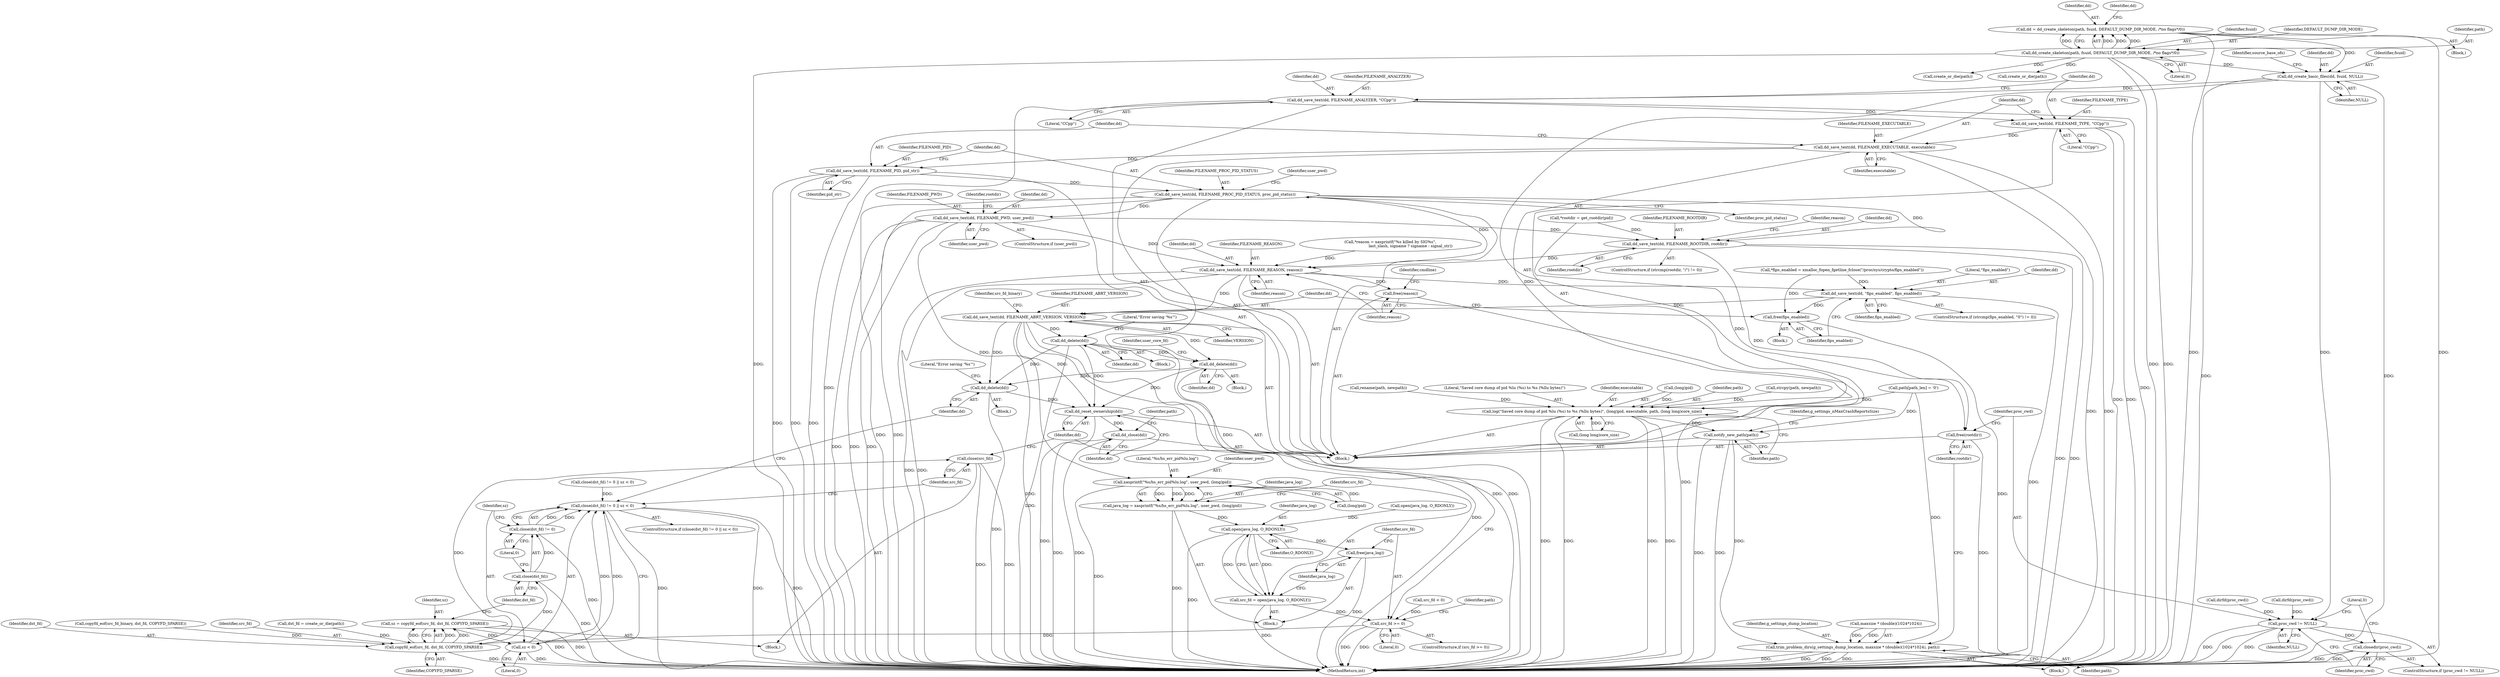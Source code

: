 digraph "0_abrt_8939398b82006ba1fec4ed491339fc075f43fc7c_1@API" {
"1000641" [label="(Call,dd = dd_create_skeleton(path, fsuid, DEFAULT_DUMP_DIR_MODE, /*no flags*/0))"];
"1000643" [label="(Call,dd_create_skeleton(path, fsuid, DEFAULT_DUMP_DIR_MODE, /*no flags*/0))"];
"1000656" [label="(Call,dd_create_basic_files(dd, fsuid, NULL))"];
"1000783" [label="(Call,dd_save_text(dd, FILENAME_ANALYZER, \"CCpp\"))"];
"1000787" [label="(Call,dd_save_text(dd, FILENAME_TYPE, \"CCpp\"))"];
"1000791" [label="(Call,dd_save_text(dd, FILENAME_EXECUTABLE, executable))"];
"1000795" [label="(Call,dd_save_text(dd, FILENAME_PID, pid_str))"];
"1000799" [label="(Call,dd_save_text(dd, FILENAME_PROC_PID_STATUS, proc_pid_status))"];
"1000805" [label="(Call,dd_save_text(dd, FILENAME_PWD, user_pwd))"];
"1000818" [label="(Call,dd_save_text(dd, FILENAME_ROOTDIR, rootdir))"];
"1000832" [label="(Call,dd_save_text(dd, FILENAME_REASON, reason))"];
"1000836" [label="(Call,free(reason))"];
"1000866" [label="(Call,dd_save_text(dd, \"fips_enabled\", fips_enabled))"];
"1000870" [label="(Call,free(fips_enabled))"];
"1000872" [label="(Call,dd_save_text(dd, FILENAME_ABRT_VERSION, VERSION))"];
"1000908" [label="(Call,dd_delete(dd))"];
"1000945" [label="(Call,dd_delete(dd))"];
"1001056" [label="(Call,dd_delete(dd))"];
"1001063" [label="(Call,dd_reset_ownership(dd))"];
"1001065" [label="(Call,dd_close(dd))"];
"1001132" [label="(Call,free(rootdir))"];
"1001011" [label="(Call,xasprintf(\"%s/hs_err_pid%lu.log\", user_pwd, (long)pid))"];
"1001009" [label="(Call,java_log = xasprintf(\"%s/hs_err_pid%lu.log\", user_pwd, (long)pid))"];
"1001019" [label="(Call,open(java_log, O_RDONLY))"];
"1001017" [label="(Call,src_fd = open(java_log, O_RDONLY))"];
"1001025" [label="(Call,src_fd >= 0)"];
"1001042" [label="(Call,copyfd_eof(src_fd, dst_fd, COPYFD_SPARSE))"];
"1001040" [label="(Call,sz = copyfd_eof(src_fd, dst_fd, COPYFD_SPARSE))"];
"1001052" [label="(Call,sz < 0)"];
"1001047" [label="(Call,close(dst_fd) != 0 || sz < 0)"];
"1001049" [label="(Call,close(dst_fd))"];
"1001048" [label="(Call,close(dst_fd) != 0)"];
"1001061" [label="(Call,close(src_fd))"];
"1001022" [label="(Call,free(java_log))"];
"1001094" [label="(Call,log(\"Saved core dump of pid %lu (%s) to %s (%llu bytes)\", (long)pid, executable, path, (long long)core_size))"];
"1001104" [label="(Call,notify_new_path(path))"];
"1001122" [label="(Call,trim_problem_dirs(g_settings_dump_location, maxsize * (double)(1024*1024), path))"];
"1001135" [label="(Call,proc_cwd != NULL)"];
"1001138" [label="(Call,closedir(proc_cwd))"];
"1000884" [label="(Call,create_or_die(path))"];
"1001135" [label="(Call,proc_cwd != NULL)"];
"1000949" [label="(Identifier,user_core_fd)"];
"1000832" [label="(Call,dd_save_text(dd, FILENAME_REASON, reason))"];
"1000641" [label="(Call,dd = dd_create_skeleton(path, fsuid, DEFAULT_DUMP_DIR_MODE, /*no flags*/0))"];
"1000658" [label="(Identifier,fsuid)"];
"1000797" [label="(Identifier,FILENAME_PID)"];
"1001051" [label="(Literal,0)"];
"1001228" [label="(MethodReturn,int)"];
"1000807" [label="(Identifier,FILENAME_PWD)"];
"1000821" [label="(Identifier,rootdir)"];
"1000650" [label="(Block,)"];
"1001024" [label="(ControlStructure,if (src_fd >= 0))"];
"1000150" [label="(Block,)"];
"1001132" [label="(Call,free(rootdir))"];
"1001028" [label="(Block,)"];
"1000795" [label="(Call,dd_save_text(dd, FILENAME_PID, pid_str))"];
"1001026" [label="(Identifier,src_fd)"];
"1001018" [label="(Identifier,src_fd)"];
"1001053" [label="(Identifier,sz)"];
"1001099" [label="(Identifier,executable)"];
"1001049" [label="(Call,close(dst_fd))"];
"1001009" [label="(Call,java_log = xasprintf(\"%s/hs_err_pid%lu.log\", user_pwd, (long)pid))"];
"1001141" [label="(Literal,0)"];
"1000645" [label="(Identifier,fsuid)"];
"1001063" [label="(Call,dd_reset_ownership(dd))"];
"1001008" [label="(Block,)"];
"1000868" [label="(Literal,\"fips_enabled\")"];
"1000867" [label="(Identifier,dd)"];
"1001005" [label="(Call,src_fd < 0)"];
"1001069" [label="(Identifier,path)"];
"1000802" [label="(Identifier,proc_pid_status)"];
"1000805" [label="(Call,dd_save_text(dd, FILENAME_PWD, user_pwd))"];
"1001025" [label="(Call,src_fd >= 0)"];
"1001131" [label="(Identifier,path)"];
"1000869" [label="(Identifier,fips_enabled)"];
"1001055" [label="(Block,)"];
"1001017" [label="(Call,src_fd = open(java_log, O_RDONLY))"];
"1000642" [label="(Identifier,dd)"];
"1001027" [label="(Literal,0)"];
"1000853" [label="(Call,*fips_enabled = xmalloc_fopen_fgetline_fclose(\"/proc/sys/crypto/fips_enabled\"))"];
"1000783" [label="(Call,dd_save_text(dd, FILENAME_ANALYZER, \"CCpp\"))"];
"1000656" [label="(Call,dd_create_basic_files(dd, fsuid, NULL))"];
"1000908" [label="(Call,dd_delete(dd))"];
"1001041" [label="(Identifier,sz)"];
"1000820" [label="(Identifier,FILENAME_ROOTDIR)"];
"1001059" [label="(Literal,\"Error saving '%s'\")"];
"1000874" [label="(Identifier,FILENAME_ABRT_VERSION)"];
"1001050" [label="(Identifier,dst_fd)"];
"1001042" [label="(Call,copyfd_eof(src_fd, dst_fd, COPYFD_SPARSE))"];
"1001020" [label="(Identifier,java_log)"];
"1000789" [label="(Identifier,FILENAME_TYPE)"];
"1001096" [label="(Call,(long)pid)"];
"1001023" [label="(Identifier,java_log)"];
"1001133" [label="(Identifier,rootdir)"];
"1001100" [label="(Identifier,path)"];
"1000649" [label="(Identifier,dd)"];
"1001044" [label="(Identifier,dst_fd)"];
"1001134" [label="(ControlStructure,if (proc_cwd != NULL))"];
"1001011" [label="(Call,xasprintf(\"%s/hs_err_pid%lu.log\", user_pwd, (long)pid))"];
"1000837" [label="(Identifier,reason)"];
"1001064" [label="(Identifier,dd)"];
"1001067" [label="(Call,path[path_len] = '\0')"];
"1000918" [label="(Call,create_or_die(path))"];
"1000875" [label="(Identifier,VERSION)"];
"1001031" [label="(Identifier,path)"];
"1000899" [label="(Call,close(dst_fd) != 0 || sz < 0)"];
"1000833" [label="(Identifier,dd)"];
"1001056" [label="(Call,dd_delete(dd))"];
"1001048" [label="(Call,close(dst_fd) != 0)"];
"1000860" [label="(ControlStructure,if (strcmp(fips_enabled, \"0\") != 0))"];
"1000652" [label="(Call,*rootdir = get_rootdir(pid))"];
"1000646" [label="(Identifier,DEFAULT_DUMP_DIR_MODE)"];
"1001139" [label="(Identifier,proc_cwd)"];
"1001045" [label="(Identifier,COPYFD_SPARSE)"];
"1000659" [label="(Identifier,NULL)"];
"1000909" [label="(Identifier,dd)"];
"1000787" [label="(Call,dd_save_text(dd, FILENAME_TYPE, \"CCpp\"))"];
"1001065" [label="(Call,dd_close(dd))"];
"1001047" [label="(Call,close(dst_fd) != 0 || sz < 0)"];
"1000889" [label="(Call,copyfd_eof(src_fd_binary, dst_fd, COPYFD_SPARSE))"];
"1001089" [label="(Call,strcpy(path, newpath))"];
"1001019" [label="(Call,open(java_log, O_RDONLY))"];
"1001062" [label="(Identifier,src_fd)"];
"1000808" [label="(Identifier,user_pwd)"];
"1001094" [label="(Call,log(\"Saved core dump of pid %lu (%s) to %s (%llu bytes)\", (long)pid, executable, path, (long long)core_size))"];
"1001108" [label="(Identifier,g_settings_nMaxCrashReportsSize)"];
"1000866" [label="(Call,dd_save_text(dd, \"fips_enabled\", fips_enabled))"];
"1000870" [label="(Call,free(fips_enabled))"];
"1001122" [label="(Call,trim_problem_dirs(g_settings_dump_location, maxsize * (double)(1024*1024), path))"];
"1000786" [label="(Literal,\"CCpp\")"];
"1001061" [label="(Call,close(src_fd))"];
"1001057" [label="(Identifier,dd)"];
"1001012" [label="(Literal,\"%s/hs_err_pid%lu.log\")"];
"1001085" [label="(Call,rename(path, newpath))"];
"1000834" [label="(Identifier,FILENAME_REASON)"];
"1001010" [label="(Identifier,java_log)"];
"1000803" [label="(ControlStructure,if (user_pwd))"];
"1001022" [label="(Call,free(java_log))"];
"1000804" [label="(Identifier,user_pwd)"];
"1001043" [label="(Identifier,src_fd)"];
"1000983" [label="(Call,dirfd(proc_cwd))"];
"1001138" [label="(Call,closedir(proc_cwd))"];
"1001013" [label="(Identifier,user_pwd)"];
"1000800" [label="(Identifier,dd)"];
"1000859" [label="(Block,)"];
"1000791" [label="(Call,dd_save_text(dd, FILENAME_EXECUTABLE, executable))"];
"1000818" [label="(Call,dd_save_text(dd, FILENAME_ROOTDIR, rootdir))"];
"1000840" [label="(Identifier,cmdline)"];
"1000810" [label="(Identifier,rootdir)"];
"1000952" [label="(Call,dirfd(proc_cwd))"];
"1000663" [label="(Identifier,source_base_ofs)"];
"1001040" [label="(Call,sz = copyfd_eof(src_fd, dst_fd, COPYFD_SPARSE))"];
"1001137" [label="(Identifier,NULL)"];
"1000793" [label="(Identifier,FILENAME_EXECUTABLE)"];
"1001054" [label="(Literal,0)"];
"1001101" [label="(Call,(long long)core_size)"];
"1000812" [label="(ControlStructure,if (strcmp(rootdir, \"/\") != 0))"];
"1001105" [label="(Identifier,path)"];
"1000945" [label="(Call,dd_delete(dd))"];
"1001136" [label="(Identifier,proc_cwd)"];
"1001110" [label="(Block,)"];
"1000878" [label="(Identifier,src_fd_binary)"];
"1000911" [label="(Literal,\"Error saving '%s'\")"];
"1001046" [label="(ControlStructure,if (close(dst_fd) != 0 || sz < 0))"];
"1000657" [label="(Identifier,dd)"];
"1000798" [label="(Identifier,pid_str)"];
"1000790" [label="(Literal,\"CCpp\")"];
"1000873" [label="(Identifier,dd)"];
"1000784" [label="(Identifier,dd)"];
"1000647" [label="(Literal,0)"];
"1001123" [label="(Identifier,g_settings_dump_location)"];
"1000796" [label="(Identifier,dd)"];
"1000644" [label="(Identifier,path)"];
"1000806" [label="(Identifier,dd)"];
"1000824" [label="(Identifier,reason)"];
"1001014" [label="(Call,(long)pid)"];
"1001104" [label="(Call,notify_new_path(path))"];
"1000871" [label="(Identifier,fips_enabled)"];
"1000643" [label="(Call,dd_create_skeleton(path, fsuid, DEFAULT_DUMP_DIR_MODE, /*no flags*/0))"];
"1000835" [label="(Identifier,reason)"];
"1000836" [label="(Call,free(reason))"];
"1000794" [label="(Identifier,executable)"];
"1001052" [label="(Call,sz < 0)"];
"1001035" [label="(Call,dst_fd = create_or_die(path))"];
"1001095" [label="(Literal,\"Saved core dump of pid %lu (%s) to %s (%llu bytes)\")"];
"1000792" [label="(Identifier,dd)"];
"1000785" [label="(Identifier,FILENAME_ANALYZER)"];
"1000946" [label="(Identifier,dd)"];
"1000907" [label="(Block,)"];
"1000999" [label="(Call,open(java_log, O_RDONLY))"];
"1001066" [label="(Identifier,dd)"];
"1000788" [label="(Identifier,dd)"];
"1001124" [label="(Call,maxsize * (double)(1024*1024))"];
"1000799" [label="(Call,dd_save_text(dd, FILENAME_PROC_PID_STATUS, proc_pid_status))"];
"1000823" [label="(Call,*reason = xasprintf(\"%s killed by SIG%s\",\n                                 last_slash, signame ? signame : signal_str))"];
"1000942" [label="(Block,)"];
"1001021" [label="(Identifier,O_RDONLY)"];
"1000801" [label="(Identifier,FILENAME_PROC_PID_STATUS)"];
"1000819" [label="(Identifier,dd)"];
"1000872" [label="(Call,dd_save_text(dd, FILENAME_ABRT_VERSION, VERSION))"];
"1000641" -> "1000150"  [label="AST: "];
"1000641" -> "1000643"  [label="CFG: "];
"1000642" -> "1000641"  [label="AST: "];
"1000643" -> "1000641"  [label="AST: "];
"1000649" -> "1000641"  [label="CFG: "];
"1000641" -> "1001228"  [label="DDG: "];
"1000641" -> "1001228"  [label="DDG: "];
"1000643" -> "1000641"  [label="DDG: "];
"1000643" -> "1000641"  [label="DDG: "];
"1000643" -> "1000641"  [label="DDG: "];
"1000643" -> "1000641"  [label="DDG: "];
"1000641" -> "1000656"  [label="DDG: "];
"1000643" -> "1000647"  [label="CFG: "];
"1000644" -> "1000643"  [label="AST: "];
"1000645" -> "1000643"  [label="AST: "];
"1000646" -> "1000643"  [label="AST: "];
"1000647" -> "1000643"  [label="AST: "];
"1000643" -> "1001228"  [label="DDG: "];
"1000643" -> "1001228"  [label="DDG: "];
"1000643" -> "1001228"  [label="DDG: "];
"1000643" -> "1000656"  [label="DDG: "];
"1000643" -> "1000884"  [label="DDG: "];
"1000643" -> "1000918"  [label="DDG: "];
"1000656" -> "1000650"  [label="AST: "];
"1000656" -> "1000659"  [label="CFG: "];
"1000657" -> "1000656"  [label="AST: "];
"1000658" -> "1000656"  [label="AST: "];
"1000659" -> "1000656"  [label="AST: "];
"1000663" -> "1000656"  [label="CFG: "];
"1000656" -> "1001228"  [label="DDG: "];
"1000656" -> "1001228"  [label="DDG: "];
"1000656" -> "1000783"  [label="DDG: "];
"1000656" -> "1001135"  [label="DDG: "];
"1000783" -> "1000650"  [label="AST: "];
"1000783" -> "1000786"  [label="CFG: "];
"1000784" -> "1000783"  [label="AST: "];
"1000785" -> "1000783"  [label="AST: "];
"1000786" -> "1000783"  [label="AST: "];
"1000788" -> "1000783"  [label="CFG: "];
"1000783" -> "1001228"  [label="DDG: "];
"1000783" -> "1001228"  [label="DDG: "];
"1000783" -> "1000787"  [label="DDG: "];
"1000787" -> "1000650"  [label="AST: "];
"1000787" -> "1000790"  [label="CFG: "];
"1000788" -> "1000787"  [label="AST: "];
"1000789" -> "1000787"  [label="AST: "];
"1000790" -> "1000787"  [label="AST: "];
"1000792" -> "1000787"  [label="CFG: "];
"1000787" -> "1001228"  [label="DDG: "];
"1000787" -> "1001228"  [label="DDG: "];
"1000787" -> "1000791"  [label="DDG: "];
"1000791" -> "1000650"  [label="AST: "];
"1000791" -> "1000794"  [label="CFG: "];
"1000792" -> "1000791"  [label="AST: "];
"1000793" -> "1000791"  [label="AST: "];
"1000794" -> "1000791"  [label="AST: "];
"1000796" -> "1000791"  [label="CFG: "];
"1000791" -> "1001228"  [label="DDG: "];
"1000791" -> "1001228"  [label="DDG: "];
"1000791" -> "1000795"  [label="DDG: "];
"1000791" -> "1001094"  [label="DDG: "];
"1000795" -> "1000650"  [label="AST: "];
"1000795" -> "1000798"  [label="CFG: "];
"1000796" -> "1000795"  [label="AST: "];
"1000797" -> "1000795"  [label="AST: "];
"1000798" -> "1000795"  [label="AST: "];
"1000800" -> "1000795"  [label="CFG: "];
"1000795" -> "1001228"  [label="DDG: "];
"1000795" -> "1001228"  [label="DDG: "];
"1000795" -> "1001228"  [label="DDG: "];
"1000795" -> "1000799"  [label="DDG: "];
"1000799" -> "1000650"  [label="AST: "];
"1000799" -> "1000802"  [label="CFG: "];
"1000800" -> "1000799"  [label="AST: "];
"1000801" -> "1000799"  [label="AST: "];
"1000802" -> "1000799"  [label="AST: "];
"1000804" -> "1000799"  [label="CFG: "];
"1000799" -> "1001228"  [label="DDG: "];
"1000799" -> "1001228"  [label="DDG: "];
"1000799" -> "1001228"  [label="DDG: "];
"1000799" -> "1000805"  [label="DDG: "];
"1000799" -> "1000818"  [label="DDG: "];
"1000799" -> "1000832"  [label="DDG: "];
"1000805" -> "1000803"  [label="AST: "];
"1000805" -> "1000808"  [label="CFG: "];
"1000806" -> "1000805"  [label="AST: "];
"1000807" -> "1000805"  [label="AST: "];
"1000808" -> "1000805"  [label="AST: "];
"1000810" -> "1000805"  [label="CFG: "];
"1000805" -> "1001228"  [label="DDG: "];
"1000805" -> "1001228"  [label="DDG: "];
"1000805" -> "1001228"  [label="DDG: "];
"1000805" -> "1000818"  [label="DDG: "];
"1000805" -> "1000832"  [label="DDG: "];
"1000805" -> "1001011"  [label="DDG: "];
"1000818" -> "1000812"  [label="AST: "];
"1000818" -> "1000821"  [label="CFG: "];
"1000819" -> "1000818"  [label="AST: "];
"1000820" -> "1000818"  [label="AST: "];
"1000821" -> "1000818"  [label="AST: "];
"1000824" -> "1000818"  [label="CFG: "];
"1000818" -> "1001228"  [label="DDG: "];
"1000818" -> "1001228"  [label="DDG: "];
"1000652" -> "1000818"  [label="DDG: "];
"1000818" -> "1000832"  [label="DDG: "];
"1000818" -> "1001132"  [label="DDG: "];
"1000832" -> "1000650"  [label="AST: "];
"1000832" -> "1000835"  [label="CFG: "];
"1000833" -> "1000832"  [label="AST: "];
"1000834" -> "1000832"  [label="AST: "];
"1000835" -> "1000832"  [label="AST: "];
"1000837" -> "1000832"  [label="CFG: "];
"1000832" -> "1001228"  [label="DDG: "];
"1000832" -> "1001228"  [label="DDG: "];
"1000823" -> "1000832"  [label="DDG: "];
"1000832" -> "1000836"  [label="DDG: "];
"1000832" -> "1000866"  [label="DDG: "];
"1000832" -> "1000872"  [label="DDG: "];
"1000836" -> "1000650"  [label="AST: "];
"1000836" -> "1000837"  [label="CFG: "];
"1000837" -> "1000836"  [label="AST: "];
"1000840" -> "1000836"  [label="CFG: "];
"1000836" -> "1001228"  [label="DDG: "];
"1000866" -> "1000860"  [label="AST: "];
"1000866" -> "1000869"  [label="CFG: "];
"1000867" -> "1000866"  [label="AST: "];
"1000868" -> "1000866"  [label="AST: "];
"1000869" -> "1000866"  [label="AST: "];
"1000871" -> "1000866"  [label="CFG: "];
"1000866" -> "1001228"  [label="DDG: "];
"1000853" -> "1000866"  [label="DDG: "];
"1000866" -> "1000870"  [label="DDG: "];
"1000866" -> "1000872"  [label="DDG: "];
"1000870" -> "1000859"  [label="AST: "];
"1000870" -> "1000871"  [label="CFG: "];
"1000871" -> "1000870"  [label="AST: "];
"1000873" -> "1000870"  [label="CFG: "];
"1000870" -> "1001228"  [label="DDG: "];
"1000853" -> "1000870"  [label="DDG: "];
"1000872" -> "1000650"  [label="AST: "];
"1000872" -> "1000875"  [label="CFG: "];
"1000873" -> "1000872"  [label="AST: "];
"1000874" -> "1000872"  [label="AST: "];
"1000875" -> "1000872"  [label="AST: "];
"1000878" -> "1000872"  [label="CFG: "];
"1000872" -> "1001228"  [label="DDG: "];
"1000872" -> "1001228"  [label="DDG: "];
"1000872" -> "1001228"  [label="DDG: "];
"1000872" -> "1000908"  [label="DDG: "];
"1000872" -> "1000945"  [label="DDG: "];
"1000872" -> "1001056"  [label="DDG: "];
"1000872" -> "1001063"  [label="DDG: "];
"1000908" -> "1000907"  [label="AST: "];
"1000908" -> "1000909"  [label="CFG: "];
"1000909" -> "1000908"  [label="AST: "];
"1000911" -> "1000908"  [label="CFG: "];
"1000908" -> "1001228"  [label="DDG: "];
"1000908" -> "1000945"  [label="DDG: "];
"1000908" -> "1001056"  [label="DDG: "];
"1000908" -> "1001063"  [label="DDG: "];
"1000945" -> "1000942"  [label="AST: "];
"1000945" -> "1000946"  [label="CFG: "];
"1000946" -> "1000945"  [label="AST: "];
"1000949" -> "1000945"  [label="CFG: "];
"1000945" -> "1001228"  [label="DDG: "];
"1000945" -> "1001056"  [label="DDG: "];
"1000945" -> "1001063"  [label="DDG: "];
"1001056" -> "1001055"  [label="AST: "];
"1001056" -> "1001057"  [label="CFG: "];
"1001057" -> "1001056"  [label="AST: "];
"1001059" -> "1001056"  [label="CFG: "];
"1001056" -> "1001228"  [label="DDG: "];
"1001056" -> "1001063"  [label="DDG: "];
"1001063" -> "1000650"  [label="AST: "];
"1001063" -> "1001064"  [label="CFG: "];
"1001064" -> "1001063"  [label="AST: "];
"1001066" -> "1001063"  [label="CFG: "];
"1001063" -> "1001228"  [label="DDG: "];
"1001063" -> "1001065"  [label="DDG: "];
"1001065" -> "1000650"  [label="AST: "];
"1001065" -> "1001066"  [label="CFG: "];
"1001066" -> "1001065"  [label="AST: "];
"1001069" -> "1001065"  [label="CFG: "];
"1001065" -> "1001228"  [label="DDG: "];
"1001065" -> "1001228"  [label="DDG: "];
"1001132" -> "1000650"  [label="AST: "];
"1001132" -> "1001133"  [label="CFG: "];
"1001133" -> "1001132"  [label="AST: "];
"1001136" -> "1001132"  [label="CFG: "];
"1001132" -> "1001228"  [label="DDG: "];
"1000652" -> "1001132"  [label="DDG: "];
"1001011" -> "1001009"  [label="AST: "];
"1001011" -> "1001014"  [label="CFG: "];
"1001012" -> "1001011"  [label="AST: "];
"1001013" -> "1001011"  [label="AST: "];
"1001014" -> "1001011"  [label="AST: "];
"1001009" -> "1001011"  [label="CFG: "];
"1001011" -> "1001228"  [label="DDG: "];
"1001011" -> "1001009"  [label="DDG: "];
"1001011" -> "1001009"  [label="DDG: "];
"1001011" -> "1001009"  [label="DDG: "];
"1001014" -> "1001011"  [label="DDG: "];
"1001009" -> "1001008"  [label="AST: "];
"1001010" -> "1001009"  [label="AST: "];
"1001018" -> "1001009"  [label="CFG: "];
"1001009" -> "1001228"  [label="DDG: "];
"1001009" -> "1001019"  [label="DDG: "];
"1001019" -> "1001017"  [label="AST: "];
"1001019" -> "1001021"  [label="CFG: "];
"1001020" -> "1001019"  [label="AST: "];
"1001021" -> "1001019"  [label="AST: "];
"1001017" -> "1001019"  [label="CFG: "];
"1001019" -> "1001228"  [label="DDG: "];
"1001019" -> "1001017"  [label="DDG: "];
"1001019" -> "1001017"  [label="DDG: "];
"1000999" -> "1001019"  [label="DDG: "];
"1001019" -> "1001022"  [label="DDG: "];
"1001017" -> "1001008"  [label="AST: "];
"1001018" -> "1001017"  [label="AST: "];
"1001023" -> "1001017"  [label="CFG: "];
"1001017" -> "1001228"  [label="DDG: "];
"1001017" -> "1001025"  [label="DDG: "];
"1001025" -> "1001024"  [label="AST: "];
"1001025" -> "1001027"  [label="CFG: "];
"1001026" -> "1001025"  [label="AST: "];
"1001027" -> "1001025"  [label="AST: "];
"1001031" -> "1001025"  [label="CFG: "];
"1001064" -> "1001025"  [label="CFG: "];
"1001025" -> "1001228"  [label="DDG: "];
"1001025" -> "1001228"  [label="DDG: "];
"1001005" -> "1001025"  [label="DDG: "];
"1001025" -> "1001042"  [label="DDG: "];
"1001042" -> "1001040"  [label="AST: "];
"1001042" -> "1001045"  [label="CFG: "];
"1001043" -> "1001042"  [label="AST: "];
"1001044" -> "1001042"  [label="AST: "];
"1001045" -> "1001042"  [label="AST: "];
"1001040" -> "1001042"  [label="CFG: "];
"1001042" -> "1001228"  [label="DDG: "];
"1001042" -> "1001040"  [label="DDG: "];
"1001042" -> "1001040"  [label="DDG: "];
"1001042" -> "1001040"  [label="DDG: "];
"1001035" -> "1001042"  [label="DDG: "];
"1000889" -> "1001042"  [label="DDG: "];
"1001042" -> "1001049"  [label="DDG: "];
"1001042" -> "1001061"  [label="DDG: "];
"1001040" -> "1001028"  [label="AST: "];
"1001041" -> "1001040"  [label="AST: "];
"1001050" -> "1001040"  [label="CFG: "];
"1001040" -> "1001228"  [label="DDG: "];
"1001040" -> "1001228"  [label="DDG: "];
"1001040" -> "1001052"  [label="DDG: "];
"1001052" -> "1001047"  [label="AST: "];
"1001052" -> "1001054"  [label="CFG: "];
"1001053" -> "1001052"  [label="AST: "];
"1001054" -> "1001052"  [label="AST: "];
"1001047" -> "1001052"  [label="CFG: "];
"1001052" -> "1001228"  [label="DDG: "];
"1001052" -> "1001047"  [label="DDG: "];
"1001052" -> "1001047"  [label="DDG: "];
"1001047" -> "1001046"  [label="AST: "];
"1001047" -> "1001048"  [label="CFG: "];
"1001048" -> "1001047"  [label="AST: "];
"1001057" -> "1001047"  [label="CFG: "];
"1001062" -> "1001047"  [label="CFG: "];
"1001047" -> "1001228"  [label="DDG: "];
"1001047" -> "1001228"  [label="DDG: "];
"1001047" -> "1001228"  [label="DDG: "];
"1001048" -> "1001047"  [label="DDG: "];
"1001048" -> "1001047"  [label="DDG: "];
"1000899" -> "1001047"  [label="DDG: "];
"1001049" -> "1001048"  [label="AST: "];
"1001049" -> "1001050"  [label="CFG: "];
"1001050" -> "1001049"  [label="AST: "];
"1001051" -> "1001049"  [label="CFG: "];
"1001049" -> "1001228"  [label="DDG: "];
"1001049" -> "1001048"  [label="DDG: "];
"1001048" -> "1001051"  [label="CFG: "];
"1001051" -> "1001048"  [label="AST: "];
"1001053" -> "1001048"  [label="CFG: "];
"1001048" -> "1001228"  [label="DDG: "];
"1001061" -> "1001028"  [label="AST: "];
"1001061" -> "1001062"  [label="CFG: "];
"1001062" -> "1001061"  [label="AST: "];
"1001064" -> "1001061"  [label="CFG: "];
"1001061" -> "1001228"  [label="DDG: "];
"1001061" -> "1001228"  [label="DDG: "];
"1001022" -> "1001008"  [label="AST: "];
"1001022" -> "1001023"  [label="CFG: "];
"1001023" -> "1001022"  [label="AST: "];
"1001026" -> "1001022"  [label="CFG: "];
"1001022" -> "1001228"  [label="DDG: "];
"1001094" -> "1000650"  [label="AST: "];
"1001094" -> "1001101"  [label="CFG: "];
"1001095" -> "1001094"  [label="AST: "];
"1001096" -> "1001094"  [label="AST: "];
"1001099" -> "1001094"  [label="AST: "];
"1001100" -> "1001094"  [label="AST: "];
"1001101" -> "1001094"  [label="AST: "];
"1001105" -> "1001094"  [label="CFG: "];
"1001094" -> "1001228"  [label="DDG: "];
"1001094" -> "1001228"  [label="DDG: "];
"1001094" -> "1001228"  [label="DDG: "];
"1001094" -> "1001228"  [label="DDG: "];
"1001096" -> "1001094"  [label="DDG: "];
"1001085" -> "1001094"  [label="DDG: "];
"1001067" -> "1001094"  [label="DDG: "];
"1001089" -> "1001094"  [label="DDG: "];
"1001101" -> "1001094"  [label="DDG: "];
"1001094" -> "1001104"  [label="DDG: "];
"1001104" -> "1000650"  [label="AST: "];
"1001104" -> "1001105"  [label="CFG: "];
"1001105" -> "1001104"  [label="AST: "];
"1001108" -> "1001104"  [label="CFG: "];
"1001104" -> "1001228"  [label="DDG: "];
"1001104" -> "1001228"  [label="DDG: "];
"1001067" -> "1001104"  [label="DDG: "];
"1001104" -> "1001122"  [label="DDG: "];
"1001122" -> "1001110"  [label="AST: "];
"1001122" -> "1001131"  [label="CFG: "];
"1001123" -> "1001122"  [label="AST: "];
"1001124" -> "1001122"  [label="AST: "];
"1001131" -> "1001122"  [label="AST: "];
"1001133" -> "1001122"  [label="CFG: "];
"1001122" -> "1001228"  [label="DDG: "];
"1001122" -> "1001228"  [label="DDG: "];
"1001122" -> "1001228"  [label="DDG: "];
"1001122" -> "1001228"  [label="DDG: "];
"1001124" -> "1001122"  [label="DDG: "];
"1001124" -> "1001122"  [label="DDG: "];
"1001067" -> "1001122"  [label="DDG: "];
"1001135" -> "1001134"  [label="AST: "];
"1001135" -> "1001137"  [label="CFG: "];
"1001136" -> "1001135"  [label="AST: "];
"1001137" -> "1001135"  [label="AST: "];
"1001139" -> "1001135"  [label="CFG: "];
"1001141" -> "1001135"  [label="CFG: "];
"1001135" -> "1001228"  [label="DDG: "];
"1001135" -> "1001228"  [label="DDG: "];
"1001135" -> "1001228"  [label="DDG: "];
"1000983" -> "1001135"  [label="DDG: "];
"1000952" -> "1001135"  [label="DDG: "];
"1001135" -> "1001138"  [label="DDG: "];
"1001138" -> "1001134"  [label="AST: "];
"1001138" -> "1001139"  [label="CFG: "];
"1001139" -> "1001138"  [label="AST: "];
"1001141" -> "1001138"  [label="CFG: "];
"1001138" -> "1001228"  [label="DDG: "];
"1001138" -> "1001228"  [label="DDG: "];
}
